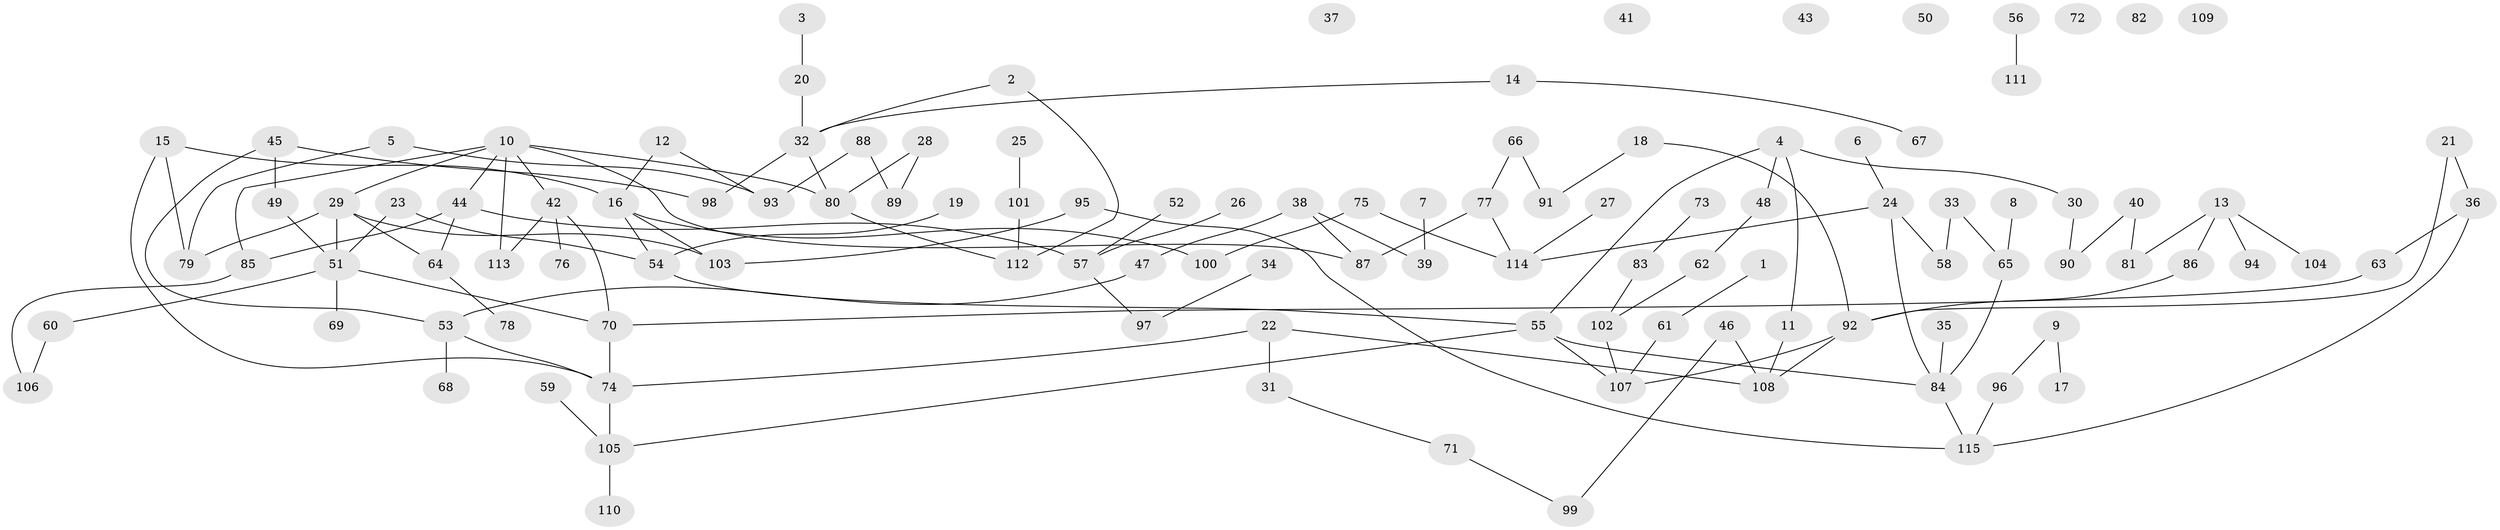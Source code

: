 // coarse degree distribution, {1: 0.2463768115942029, 2: 0.2898550724637681, 9: 0.028985507246376812, 3: 0.14492753623188406, 5: 0.043478260869565216, 7: 0.028985507246376812, 4: 0.10144927536231885, 0: 0.10144927536231885, 6: 0.014492753623188406}
// Generated by graph-tools (version 1.1) at 2025/16/03/04/25 18:16:39]
// undirected, 115 vertices, 133 edges
graph export_dot {
graph [start="1"]
  node [color=gray90,style=filled];
  1;
  2;
  3;
  4;
  5;
  6;
  7;
  8;
  9;
  10;
  11;
  12;
  13;
  14;
  15;
  16;
  17;
  18;
  19;
  20;
  21;
  22;
  23;
  24;
  25;
  26;
  27;
  28;
  29;
  30;
  31;
  32;
  33;
  34;
  35;
  36;
  37;
  38;
  39;
  40;
  41;
  42;
  43;
  44;
  45;
  46;
  47;
  48;
  49;
  50;
  51;
  52;
  53;
  54;
  55;
  56;
  57;
  58;
  59;
  60;
  61;
  62;
  63;
  64;
  65;
  66;
  67;
  68;
  69;
  70;
  71;
  72;
  73;
  74;
  75;
  76;
  77;
  78;
  79;
  80;
  81;
  82;
  83;
  84;
  85;
  86;
  87;
  88;
  89;
  90;
  91;
  92;
  93;
  94;
  95;
  96;
  97;
  98;
  99;
  100;
  101;
  102;
  103;
  104;
  105;
  106;
  107;
  108;
  109;
  110;
  111;
  112;
  113;
  114;
  115;
  1 -- 61;
  2 -- 32;
  2 -- 112;
  3 -- 20;
  4 -- 11;
  4 -- 30;
  4 -- 48;
  4 -- 55;
  5 -- 79;
  5 -- 93;
  6 -- 24;
  7 -- 39;
  8 -- 65;
  9 -- 17;
  9 -- 96;
  10 -- 29;
  10 -- 42;
  10 -- 44;
  10 -- 80;
  10 -- 85;
  10 -- 87;
  10 -- 113;
  11 -- 108;
  12 -- 16;
  12 -- 93;
  13 -- 81;
  13 -- 86;
  13 -- 94;
  13 -- 104;
  14 -- 32;
  14 -- 67;
  15 -- 16;
  15 -- 74;
  15 -- 79;
  16 -- 54;
  16 -- 100;
  16 -- 103;
  18 -- 91;
  18 -- 92;
  19 -- 54;
  20 -- 32;
  21 -- 36;
  21 -- 92;
  22 -- 31;
  22 -- 74;
  22 -- 108;
  23 -- 51;
  23 -- 54;
  24 -- 58;
  24 -- 84;
  24 -- 114;
  25 -- 101;
  26 -- 57;
  27 -- 114;
  28 -- 80;
  28 -- 89;
  29 -- 51;
  29 -- 64;
  29 -- 79;
  29 -- 103;
  30 -- 90;
  31 -- 71;
  32 -- 80;
  32 -- 98;
  33 -- 58;
  33 -- 65;
  34 -- 97;
  35 -- 84;
  36 -- 63;
  36 -- 115;
  38 -- 39;
  38 -- 47;
  38 -- 87;
  40 -- 81;
  40 -- 90;
  42 -- 70;
  42 -- 76;
  42 -- 113;
  44 -- 57;
  44 -- 64;
  44 -- 85;
  45 -- 49;
  45 -- 53;
  45 -- 98;
  46 -- 99;
  46 -- 108;
  47 -- 53;
  48 -- 62;
  49 -- 51;
  51 -- 60;
  51 -- 69;
  51 -- 70;
  52 -- 57;
  53 -- 68;
  53 -- 74;
  54 -- 55;
  55 -- 84;
  55 -- 105;
  55 -- 107;
  56 -- 111;
  57 -- 97;
  59 -- 105;
  60 -- 106;
  61 -- 107;
  62 -- 102;
  63 -- 70;
  64 -- 78;
  65 -- 84;
  66 -- 77;
  66 -- 91;
  70 -- 74;
  71 -- 99;
  73 -- 83;
  74 -- 105;
  75 -- 100;
  75 -- 114;
  77 -- 87;
  77 -- 114;
  80 -- 112;
  83 -- 102;
  84 -- 115;
  85 -- 106;
  86 -- 92;
  88 -- 89;
  88 -- 93;
  92 -- 107;
  92 -- 108;
  95 -- 103;
  95 -- 115;
  96 -- 115;
  101 -- 112;
  102 -- 107;
  105 -- 110;
}
